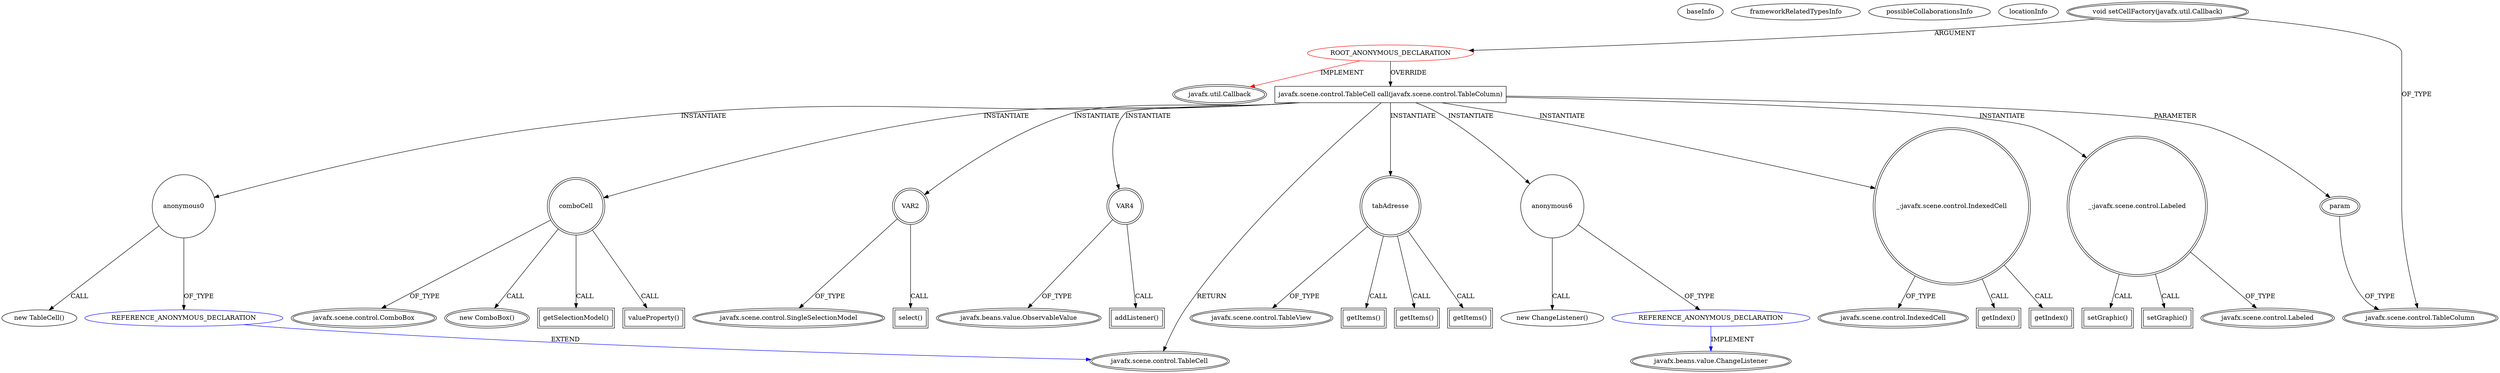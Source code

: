 digraph {
baseInfo[graphId=2156,category="extension_graph",isAnonymous=true,possibleRelation=true]
frameworkRelatedTypesInfo[0="javafx.util.Callback"]
possibleCollaborationsInfo[0="2156~OVERRIDING_METHOD_DECLARATION-INSTANTIATION-~javafx.util.Callback ~javafx.beans.value.ChangeListener ~true~true",1="2156~OVERRIDING_METHOD_DECLARATION-INSTANTIATION-~javafx.util.Callback ~javafx.scene.control.TableCell ~true~true"]
locationInfo[projectName="bianconejo-CEFX",filePath="/bianconejo-CEFX/CEFX-master/src/cefx/CEPrincipalController.java",contextSignature="void initializeTabAdresse()",graphId="2156"]
0[label="ROOT_ANONYMOUS_DECLARATION",vertexType="ROOT_ANONYMOUS_DECLARATION",isFrameworkType=false,color=red]
1[label="javafx.util.Callback",vertexType="FRAMEWORK_INTERFACE_TYPE",isFrameworkType=true,peripheries=2]
2[label="void setCellFactory(javafx.util.Callback)",vertexType="OUTSIDE_CALL",isFrameworkType=true,peripheries=2]
3[label="javafx.scene.control.TableColumn",vertexType="FRAMEWORK_CLASS_TYPE",isFrameworkType=true,peripheries=2]
4[label="javafx.scene.control.TableCell call(javafx.scene.control.TableColumn)",vertexType="OVERRIDING_METHOD_DECLARATION",isFrameworkType=false,shape=box]
5[label="javafx.scene.control.TableCell",vertexType="FRAMEWORK_CLASS_TYPE",isFrameworkType=true,peripheries=2]
6[label="param",vertexType="PARAMETER_DECLARATION",isFrameworkType=true,peripheries=2]
9[label="anonymous0",vertexType="VARIABLE_EXPRESION",isFrameworkType=false,shape=circle]
10[label="REFERENCE_ANONYMOUS_DECLARATION",vertexType="REFERENCE_ANONYMOUS_DECLARATION",isFrameworkType=false,color=blue]
8[label="new TableCell()",vertexType="CONSTRUCTOR_CALL",isFrameworkType=false]
13[label="comboCell",vertexType="VARIABLE_EXPRESION",isFrameworkType=true,peripheries=2,shape=circle]
14[label="javafx.scene.control.ComboBox",vertexType="FRAMEWORK_CLASS_TYPE",isFrameworkType=true,peripheries=2]
12[label="new ComboBox()",vertexType="CONSTRUCTOR_CALL",isFrameworkType=true,peripheries=2]
15[label="VAR2",vertexType="VARIABLE_EXPRESION",isFrameworkType=true,peripheries=2,shape=circle]
17[label="javafx.scene.control.SingleSelectionModel",vertexType="FRAMEWORK_CLASS_TYPE",isFrameworkType=true,peripheries=2]
16[label="select()",vertexType="INSIDE_CALL",isFrameworkType=true,peripheries=2,shape=box]
19[label="getSelectionModel()",vertexType="INSIDE_CALL",isFrameworkType=true,peripheries=2,shape=box]
20[label="VAR4",vertexType="VARIABLE_EXPRESION",isFrameworkType=true,peripheries=2,shape=circle]
22[label="javafx.beans.value.ObservableValue",vertexType="FRAMEWORK_INTERFACE_TYPE",isFrameworkType=true,peripheries=2]
21[label="addListener()",vertexType="INSIDE_CALL",isFrameworkType=true,peripheries=2,shape=box]
24[label="valueProperty()",vertexType="INSIDE_CALL",isFrameworkType=true,peripheries=2,shape=box]
26[label="anonymous6",vertexType="VARIABLE_EXPRESION",isFrameworkType=false,shape=circle]
27[label="REFERENCE_ANONYMOUS_DECLARATION",vertexType="REFERENCE_ANONYMOUS_DECLARATION",isFrameworkType=false,color=blue]
28[label="javafx.beans.value.ChangeListener",vertexType="FRAMEWORK_INTERFACE_TYPE",isFrameworkType=true,peripheries=2]
25[label="new ChangeListener()",vertexType="CONSTRUCTOR_CALL",isFrameworkType=false]
29[label="tabAdresse",vertexType="VARIABLE_EXPRESION",isFrameworkType=true,peripheries=2,shape=circle]
31[label="javafx.scene.control.TableView",vertexType="FRAMEWORK_CLASS_TYPE",isFrameworkType=true,peripheries=2]
30[label="getItems()",vertexType="INSIDE_CALL",isFrameworkType=true,peripheries=2,shape=box]
33[label="getItems()",vertexType="INSIDE_CALL",isFrameworkType=true,peripheries=2,shape=box]
34[label="_:javafx.scene.control.IndexedCell",vertexType="VARIABLE_EXPRESION",isFrameworkType=true,peripheries=2,shape=circle]
36[label="javafx.scene.control.IndexedCell",vertexType="FRAMEWORK_CLASS_TYPE",isFrameworkType=true,peripheries=2]
35[label="getIndex()",vertexType="INSIDE_CALL",isFrameworkType=true,peripheries=2,shape=box]
38[label="getItems()",vertexType="INSIDE_CALL",isFrameworkType=true,peripheries=2,shape=box]
40[label="getIndex()",vertexType="INSIDE_CALL",isFrameworkType=true,peripheries=2,shape=box]
41[label="_:javafx.scene.control.Labeled",vertexType="VARIABLE_EXPRESION",isFrameworkType=true,peripheries=2,shape=circle]
43[label="javafx.scene.control.Labeled",vertexType="FRAMEWORK_CLASS_TYPE",isFrameworkType=true,peripheries=2]
42[label="setGraphic()",vertexType="INSIDE_CALL",isFrameworkType=true,peripheries=2,shape=box]
45[label="setGraphic()",vertexType="INSIDE_CALL",isFrameworkType=true,peripheries=2,shape=box]
0->1[label="IMPLEMENT",color=red]
2->0[label="ARGUMENT"]
2->3[label="OF_TYPE"]
0->4[label="OVERRIDE"]
4->5[label="RETURN"]
6->3[label="OF_TYPE"]
4->6[label="PARAMETER"]
4->9[label="INSTANTIATE"]
10->5[label="EXTEND",color=blue]
9->10[label="OF_TYPE"]
9->8[label="CALL"]
4->13[label="INSTANTIATE"]
13->14[label="OF_TYPE"]
13->12[label="CALL"]
4->15[label="INSTANTIATE"]
15->17[label="OF_TYPE"]
15->16[label="CALL"]
13->19[label="CALL"]
4->20[label="INSTANTIATE"]
20->22[label="OF_TYPE"]
20->21[label="CALL"]
13->24[label="CALL"]
4->26[label="INSTANTIATE"]
27->28[label="IMPLEMENT",color=blue]
26->27[label="OF_TYPE"]
26->25[label="CALL"]
4->29[label="INSTANTIATE"]
29->31[label="OF_TYPE"]
29->30[label="CALL"]
29->33[label="CALL"]
4->34[label="INSTANTIATE"]
34->36[label="OF_TYPE"]
34->35[label="CALL"]
29->38[label="CALL"]
34->40[label="CALL"]
4->41[label="INSTANTIATE"]
41->43[label="OF_TYPE"]
41->42[label="CALL"]
41->45[label="CALL"]
}
